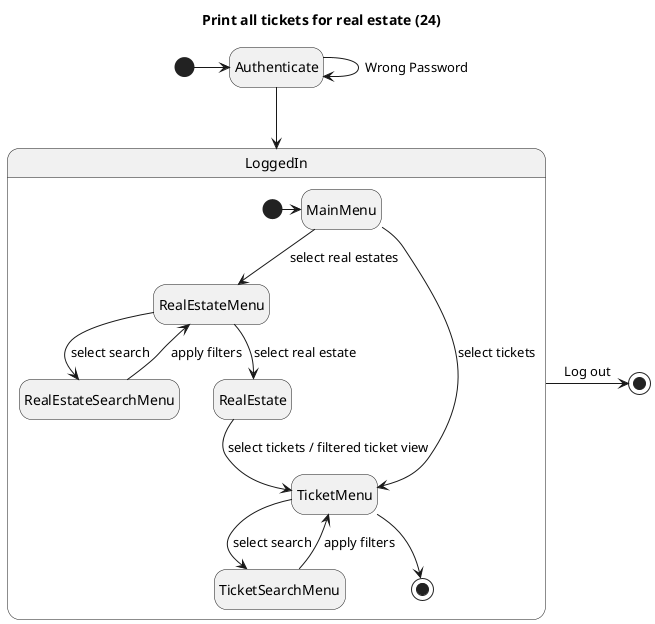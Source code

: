 @startuml SearchEmployee

title Print all tickets for real estate (24)

hide empty description
[*] -> Authenticate
Authenticate --> Authenticate: Wrong Password
Authenticate --> LoggedIn

state LoggedIn{
    
    [*] -> MainMenu
    MainMenu --> RealEstateMenu : select real estates
    RealEstateMenu --> RealEstateSearchMenu : select search
    RealEstateSearchMenu --> RealEstateMenu : apply filters
    RealEstateMenu --> RealEstate : select real estate
    RealEstate --> TicketMenu : select tickets / filtered ticket view

    MainMenu --> TicketMenu : select tickets
    TicketMenu --> TicketSearchMenu : select search
    TicketSearchMenu --> TicketMenu : apply filters

    TicketMenu --> [*]

}

LoggedIn -> [*] : Log out

@enduml